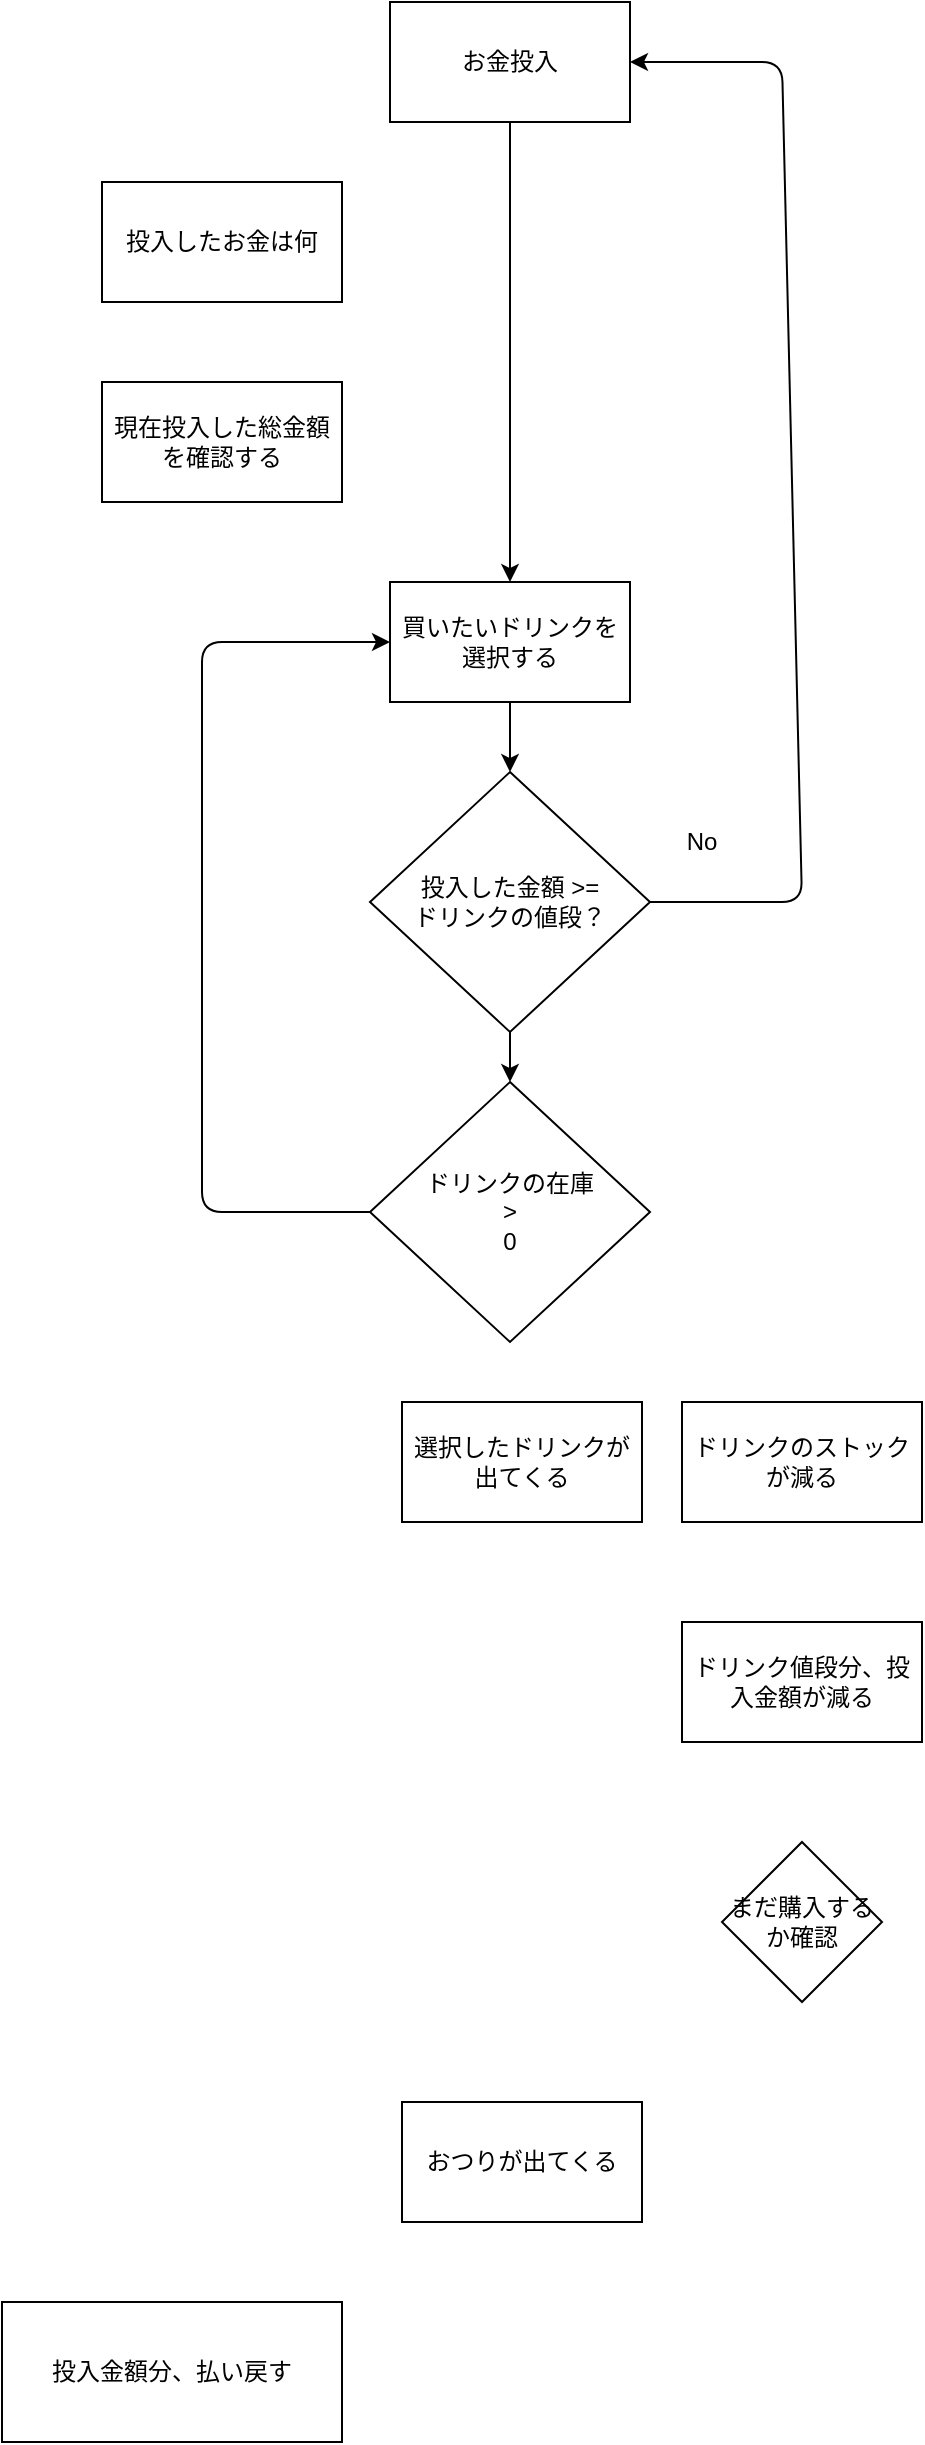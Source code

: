 <mxfile>
    <diagram id="ftwKGmKvUH5sL6i6RtWt" name="ページ1">
        <mxGraphModel dx="648" dy="790" grid="1" gridSize="10" guides="1" tooltips="1" connect="1" arrows="1" fold="1" page="1" pageScale="1" pageWidth="827" pageHeight="1169" math="0" shadow="0">
            <root>
                <mxCell id="0"/>
                <mxCell id="1" parent="0"/>
                <mxCell id="2" value="お金投入" style="rounded=0;whiteSpace=wrap;html=1;" parent="1" vertex="1">
                    <mxGeometry x="354" y="70" width="120" height="60" as="geometry"/>
                </mxCell>
                <mxCell id="3" value="買いたいドリンクを選択する" style="rounded=0;whiteSpace=wrap;html=1;" parent="1" vertex="1">
                    <mxGeometry x="354" y="360" width="120" height="60" as="geometry"/>
                </mxCell>
                <mxCell id="4" value="選択したドリンクが出てくる" style="rounded=0;whiteSpace=wrap;html=1;" parent="1" vertex="1">
                    <mxGeometry x="360" y="770" width="120" height="60" as="geometry"/>
                </mxCell>
                <mxCell id="5" value="おつりが出てくる" style="rounded=0;whiteSpace=wrap;html=1;" parent="1" vertex="1">
                    <mxGeometry x="360" y="1120" width="120" height="60" as="geometry"/>
                </mxCell>
                <mxCell id="6" value="投入したお金は何" style="rounded=0;whiteSpace=wrap;html=1;" parent="1" vertex="1">
                    <mxGeometry x="210" y="160" width="120" height="60" as="geometry"/>
                </mxCell>
                <mxCell id="7" value="現在投入した総金額を確認する" style="rounded=0;whiteSpace=wrap;html=1;" parent="1" vertex="1">
                    <mxGeometry x="210" y="260" width="120" height="60" as="geometry"/>
                </mxCell>
                <mxCell id="11" value="ドリンクのストックが減る" style="rounded=0;whiteSpace=wrap;html=1;" parent="1" vertex="1">
                    <mxGeometry x="500" y="770" width="120" height="60" as="geometry"/>
                </mxCell>
                <mxCell id="12" value="ドリンク値段分、投入金額が減る" style="rounded=0;whiteSpace=wrap;html=1;" parent="1" vertex="1">
                    <mxGeometry x="500" y="880" width="120" height="60" as="geometry"/>
                </mxCell>
                <mxCell id="13" value="投入金額分、払い戻す" style="rounded=0;whiteSpace=wrap;html=1;" parent="1" vertex="1">
                    <mxGeometry x="160" y="1220" width="170" height="70" as="geometry"/>
                </mxCell>
                <mxCell id="14" value="まだ購入するか確認" style="rhombus;whiteSpace=wrap;html=1;" parent="1" vertex="1">
                    <mxGeometry x="520" y="990" width="80" height="80" as="geometry"/>
                </mxCell>
                <mxCell id="15" value="&lt;span&gt;投入した金額 &amp;gt;= &lt;br&gt;ドリンクの値段？&lt;/span&gt;" style="rhombus;whiteSpace=wrap;html=1;" vertex="1" parent="1">
                    <mxGeometry x="344" y="455" width="140" height="130" as="geometry"/>
                </mxCell>
                <mxCell id="16" value="&lt;span&gt;ドリンクの在庫&lt;br&gt;&amp;gt;&lt;br&gt;0&lt;br&gt;&lt;/span&gt;" style="rhombus;whiteSpace=wrap;html=1;" vertex="1" parent="1">
                    <mxGeometry x="344" y="610" width="140" height="130" as="geometry"/>
                </mxCell>
                <mxCell id="17" value="" style="endArrow=classic;html=1;exitX=1;exitY=0.5;exitDx=0;exitDy=0;entryX=1;entryY=0.5;entryDx=0;entryDy=0;" edge="1" parent="1" source="15" target="2">
                    <mxGeometry width="50" height="50" relative="1" as="geometry">
                        <mxPoint x="510" y="630" as="sourcePoint"/>
                        <mxPoint x="560" y="580" as="targetPoint"/>
                        <Array as="points">
                            <mxPoint x="560" y="520"/>
                            <mxPoint x="550" y="100"/>
                        </Array>
                    </mxGeometry>
                </mxCell>
                <mxCell id="18" value="No" style="text;html=1;strokeColor=none;fillColor=none;align=center;verticalAlign=middle;whiteSpace=wrap;rounded=0;" vertex="1" parent="1">
                    <mxGeometry x="490" y="480" width="40" height="20" as="geometry"/>
                </mxCell>
                <mxCell id="19" value="" style="endArrow=classic;html=1;entryX=0;entryY=0.5;entryDx=0;entryDy=0;exitX=0;exitY=0.5;exitDx=0;exitDy=0;" edge="1" parent="1" source="16" target="3">
                    <mxGeometry width="50" height="50" relative="1" as="geometry">
                        <mxPoint x="360" y="655" as="sourcePoint"/>
                        <mxPoint x="484" y="110" as="targetPoint"/>
                        <Array as="points">
                            <mxPoint x="260" y="675"/>
                            <mxPoint x="260" y="390"/>
                        </Array>
                    </mxGeometry>
                </mxCell>
                <mxCell id="20" value="" style="endArrow=classic;html=1;exitX=0.5;exitY=1;exitDx=0;exitDy=0;entryX=0.5;entryY=0;entryDx=0;entryDy=0;" edge="1" parent="1" source="3" target="15">
                    <mxGeometry width="50" height="50" relative="1" as="geometry">
                        <mxPoint x="510" y="430" as="sourcePoint"/>
                        <mxPoint x="560" y="380" as="targetPoint"/>
                    </mxGeometry>
                </mxCell>
                <mxCell id="21" value="" style="endArrow=classic;html=1;exitX=0.5;exitY=1;exitDx=0;exitDy=0;entryX=0.5;entryY=0;entryDx=0;entryDy=0;" edge="1" parent="1" source="2" target="3">
                    <mxGeometry width="50" height="50" relative="1" as="geometry">
                        <mxPoint x="510" y="430" as="sourcePoint"/>
                        <mxPoint x="560" y="380" as="targetPoint"/>
                    </mxGeometry>
                </mxCell>
                <mxCell id="22" value="" style="endArrow=classic;html=1;exitX=0.5;exitY=1;exitDx=0;exitDy=0;entryX=0.5;entryY=0;entryDx=0;entryDy=0;" edge="1" parent="1" source="15" target="16">
                    <mxGeometry width="50" height="50" relative="1" as="geometry">
                        <mxPoint x="424" y="430" as="sourcePoint"/>
                        <mxPoint x="424" y="465" as="targetPoint"/>
                    </mxGeometry>
                </mxCell>
            </root>
        </mxGraphModel>
    </diagram>
</mxfile>